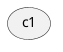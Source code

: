 {
  "sha1": "45vvk9v4qtsp3gwfb6x6tra83z7n24t",
  "insertion": {
    "when": "2024-05-30T20:48:20.430Z",
    "user": "plantuml@gmail.com"
  }
}
@startuml
usecase c1
newpage
usecase c2
@enduml
